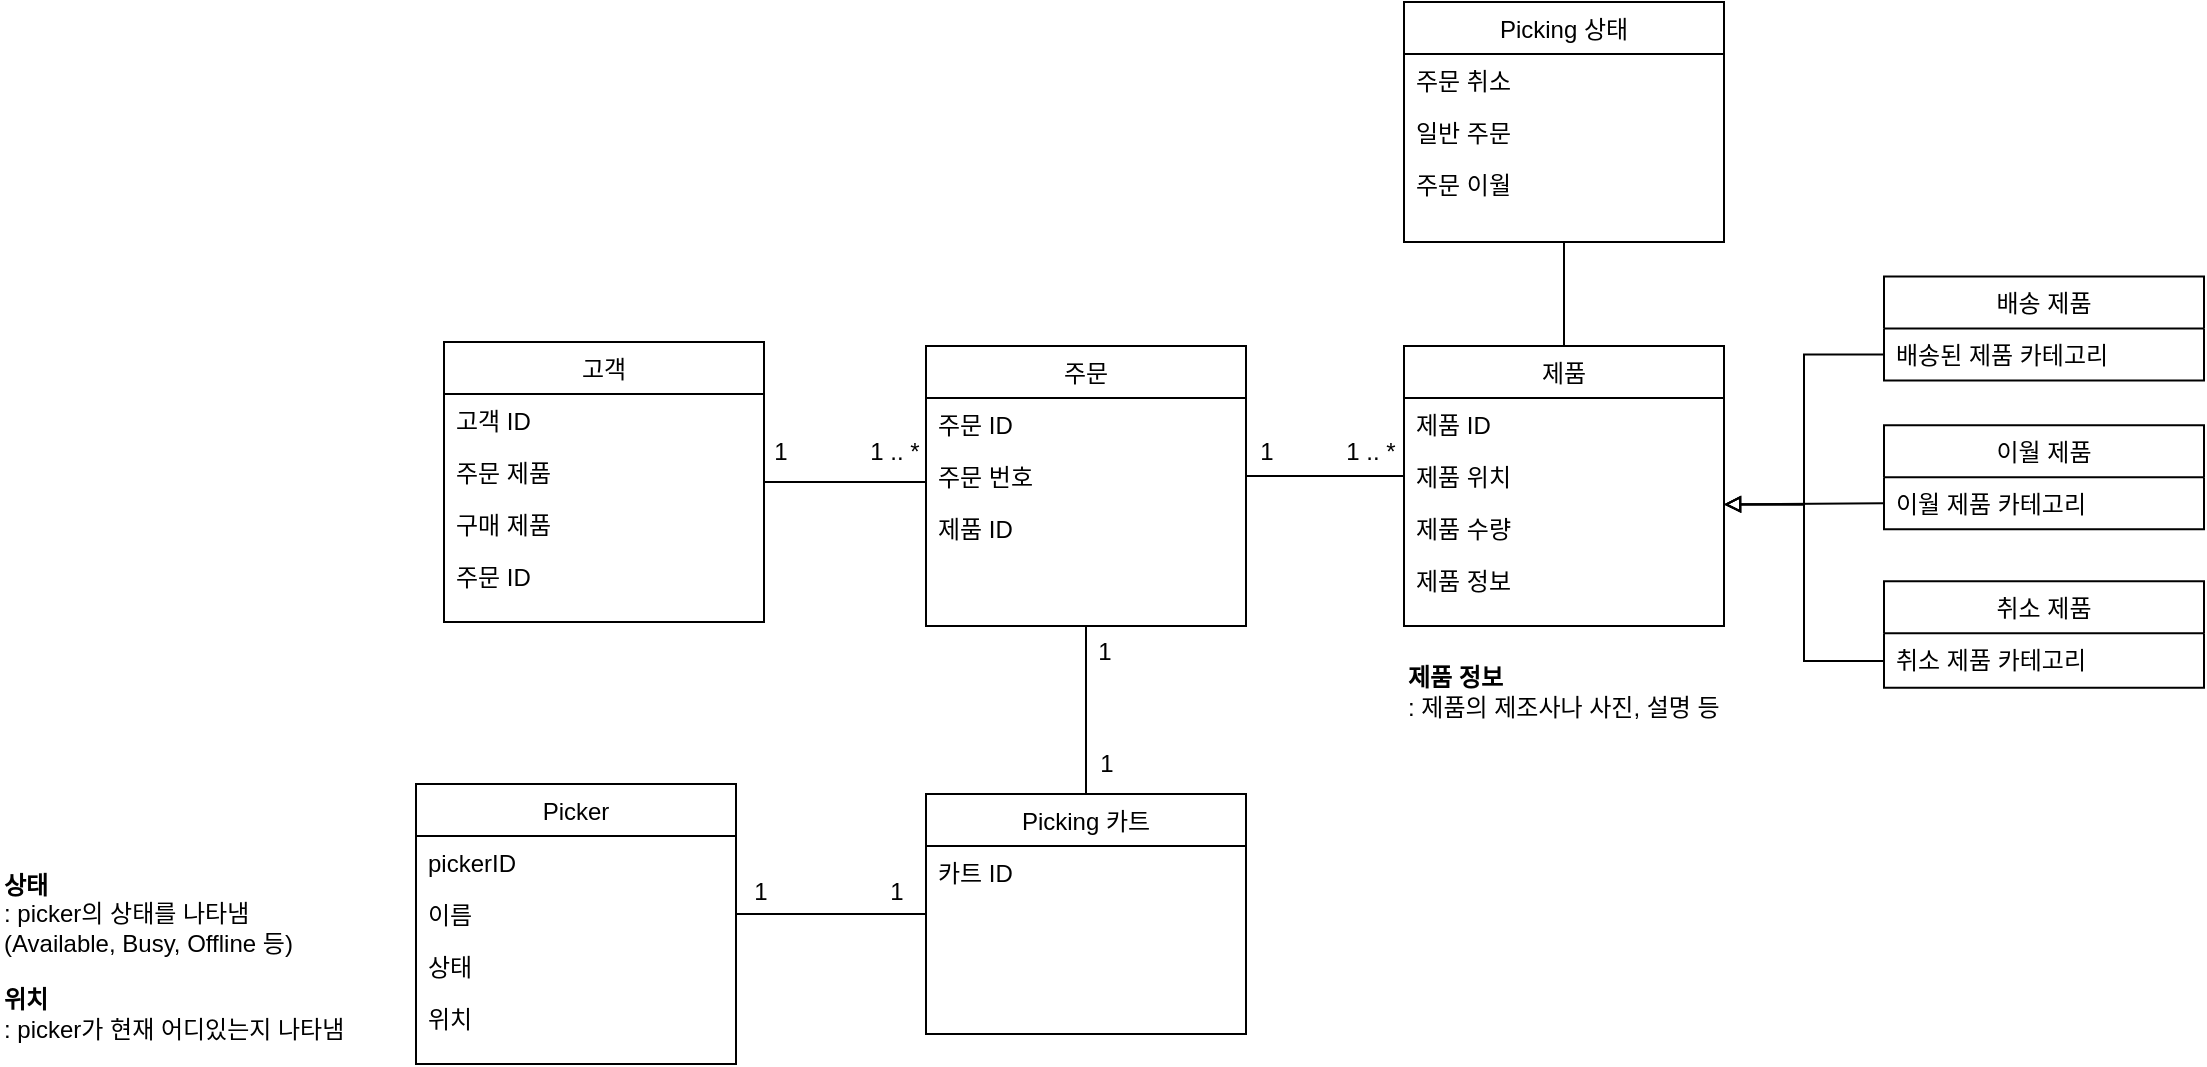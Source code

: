 <mxfile version="21.3.8" type="github">
  <diagram id="C5RBs43oDa-KdzZeNtuy" name="Page-1">
    <mxGraphModel dx="2329" dy="-588" grid="1" gridSize="10" guides="1" tooltips="1" connect="1" arrows="1" fold="1" page="1" pageScale="1" pageWidth="827" pageHeight="1169" math="0" shadow="0">
      <root>
        <mxCell id="WIyWlLk6GJQsqaUBKTNV-0" />
        <mxCell id="WIyWlLk6GJQsqaUBKTNV-1" parent="WIyWlLk6GJQsqaUBKTNV-0" />
        <mxCell id="OuJ51df57hUnCKiVJBcw-0" value="제품" style="swimlane;fontStyle=0;align=center;verticalAlign=top;childLayout=stackLayout;horizontal=1;startSize=26;horizontalStack=0;resizeParent=1;resizeLast=0;collapsible=1;marginBottom=0;rounded=0;shadow=0;strokeWidth=1;" vertex="1" parent="WIyWlLk6GJQsqaUBKTNV-1">
          <mxGeometry x="134" y="1412" width="160" height="140" as="geometry">
            <mxRectangle x="230" y="140" width="160" height="26" as="alternateBounds" />
          </mxGeometry>
        </mxCell>
        <mxCell id="OuJ51df57hUnCKiVJBcw-1" value="제품 ID" style="text;align=left;verticalAlign=top;spacingLeft=4;spacingRight=4;overflow=hidden;rotatable=0;points=[[0,0.5],[1,0.5]];portConstraint=eastwest;rounded=0;shadow=0;html=0;" vertex="1" parent="OuJ51df57hUnCKiVJBcw-0">
          <mxGeometry y="26" width="160" height="26" as="geometry" />
        </mxCell>
        <mxCell id="OuJ51df57hUnCKiVJBcw-2" value="제품 위치" style="text;align=left;verticalAlign=top;spacingLeft=4;spacingRight=4;overflow=hidden;rotatable=0;points=[[0,0.5],[1,0.5]];portConstraint=eastwest;" vertex="1" parent="OuJ51df57hUnCKiVJBcw-0">
          <mxGeometry y="52" width="160" height="26" as="geometry" />
        </mxCell>
        <mxCell id="OuJ51df57hUnCKiVJBcw-3" value="제품 수량" style="text;align=left;verticalAlign=top;spacingLeft=4;spacingRight=4;overflow=hidden;rotatable=0;points=[[0,0.5],[1,0.5]];portConstraint=eastwest;rounded=0;shadow=0;html=0;" vertex="1" parent="OuJ51df57hUnCKiVJBcw-0">
          <mxGeometry y="78" width="160" height="26" as="geometry" />
        </mxCell>
        <mxCell id="OuJ51df57hUnCKiVJBcw-53" value="제품 정보" style="text;align=left;verticalAlign=top;spacingLeft=4;spacingRight=4;overflow=hidden;rotatable=0;points=[[0,0.5],[1,0.5]];portConstraint=eastwest;rounded=0;shadow=0;html=0;" vertex="1" parent="OuJ51df57hUnCKiVJBcw-0">
          <mxGeometry y="104" width="160" height="26" as="geometry" />
        </mxCell>
        <mxCell id="OuJ51df57hUnCKiVJBcw-50" style="rounded=0;orthogonalLoop=1;jettySize=auto;html=1;exitX=0.5;exitY=0;exitDx=0;exitDy=0;entryX=0.5;entryY=1;entryDx=0;entryDy=0;endArrow=none;endFill=0;" edge="1" parent="WIyWlLk6GJQsqaUBKTNV-1" source="OuJ51df57hUnCKiVJBcw-6" target="OuJ51df57hUnCKiVJBcw-12">
          <mxGeometry relative="1" as="geometry" />
        </mxCell>
        <mxCell id="OuJ51df57hUnCKiVJBcw-6" value="Picking 카트" style="swimlane;fontStyle=0;align=center;verticalAlign=top;childLayout=stackLayout;horizontal=1;startSize=26;horizontalStack=0;resizeParent=1;resizeLast=0;collapsible=1;marginBottom=0;rounded=0;shadow=0;strokeWidth=1;" vertex="1" parent="WIyWlLk6GJQsqaUBKTNV-1">
          <mxGeometry x="-105" y="1636" width="160" height="120" as="geometry">
            <mxRectangle x="230" y="140" width="160" height="26" as="alternateBounds" />
          </mxGeometry>
        </mxCell>
        <mxCell id="OuJ51df57hUnCKiVJBcw-7" value="카트 ID" style="text;align=left;verticalAlign=top;spacingLeft=4;spacingRight=4;overflow=hidden;rotatable=0;points=[[0,0.5],[1,0.5]];portConstraint=eastwest;rounded=0;shadow=0;html=0;" vertex="1" parent="OuJ51df57hUnCKiVJBcw-6">
          <mxGeometry y="26" width="160" height="26" as="geometry" />
        </mxCell>
        <mxCell id="OuJ51df57hUnCKiVJBcw-12" value="주문" style="swimlane;fontStyle=0;align=center;verticalAlign=top;childLayout=stackLayout;horizontal=1;startSize=26;horizontalStack=0;resizeParent=1;resizeLast=0;collapsible=1;marginBottom=0;rounded=0;shadow=0;strokeWidth=1;" vertex="1" parent="WIyWlLk6GJQsqaUBKTNV-1">
          <mxGeometry x="-105" y="1412" width="160" height="140" as="geometry">
            <mxRectangle x="230" y="140" width="160" height="26" as="alternateBounds" />
          </mxGeometry>
        </mxCell>
        <mxCell id="OuJ51df57hUnCKiVJBcw-13" value="주문 ID" style="text;align=left;verticalAlign=top;spacingLeft=4;spacingRight=4;overflow=hidden;rotatable=0;points=[[0,0.5],[1,0.5]];portConstraint=eastwest;rounded=0;shadow=0;html=0;" vertex="1" parent="OuJ51df57hUnCKiVJBcw-12">
          <mxGeometry y="26" width="160" height="26" as="geometry" />
        </mxCell>
        <mxCell id="OuJ51df57hUnCKiVJBcw-14" value="주문 번호" style="text;align=left;verticalAlign=top;spacingLeft=4;spacingRight=4;overflow=hidden;rotatable=0;points=[[0,0.5],[1,0.5]];portConstraint=eastwest;" vertex="1" parent="OuJ51df57hUnCKiVJBcw-12">
          <mxGeometry y="52" width="160" height="26" as="geometry" />
        </mxCell>
        <mxCell id="OuJ51df57hUnCKiVJBcw-15" value="제품 ID" style="text;align=left;verticalAlign=top;spacingLeft=4;spacingRight=4;overflow=hidden;rotatable=0;points=[[0,0.5],[1,0.5]];portConstraint=eastwest;rounded=0;shadow=0;html=0;" vertex="1" parent="OuJ51df57hUnCKiVJBcw-12">
          <mxGeometry y="78" width="160" height="26" as="geometry" />
        </mxCell>
        <mxCell id="OuJ51df57hUnCKiVJBcw-48" style="rounded=0;orthogonalLoop=1;jettySize=auto;html=1;exitX=1;exitY=0.5;exitDx=0;exitDy=0;endArrow=none;endFill=0;" edge="1" parent="WIyWlLk6GJQsqaUBKTNV-1" source="OuJ51df57hUnCKiVJBcw-18">
          <mxGeometry relative="1" as="geometry">
            <mxPoint x="-105" y="1480" as="targetPoint" />
          </mxGeometry>
        </mxCell>
        <mxCell id="OuJ51df57hUnCKiVJBcw-18" value="고객" style="swimlane;fontStyle=0;align=center;verticalAlign=top;childLayout=stackLayout;horizontal=1;startSize=26;horizontalStack=0;resizeParent=1;resizeLast=0;collapsible=1;marginBottom=0;rounded=0;shadow=0;strokeWidth=1;" vertex="1" parent="WIyWlLk6GJQsqaUBKTNV-1">
          <mxGeometry x="-346" y="1410" width="160" height="140" as="geometry">
            <mxRectangle x="230" y="140" width="160" height="26" as="alternateBounds" />
          </mxGeometry>
        </mxCell>
        <mxCell id="OuJ51df57hUnCKiVJBcw-19" value="고객 ID" style="text;align=left;verticalAlign=top;spacingLeft=4;spacingRight=4;overflow=hidden;rotatable=0;points=[[0,0.5],[1,0.5]];portConstraint=eastwest;rounded=0;shadow=0;html=0;" vertex="1" parent="OuJ51df57hUnCKiVJBcw-18">
          <mxGeometry y="26" width="160" height="26" as="geometry" />
        </mxCell>
        <mxCell id="OuJ51df57hUnCKiVJBcw-20" value="주문 제품" style="text;align=left;verticalAlign=top;spacingLeft=4;spacingRight=4;overflow=hidden;rotatable=0;points=[[0,0.5],[1,0.5]];portConstraint=eastwest;" vertex="1" parent="OuJ51df57hUnCKiVJBcw-18">
          <mxGeometry y="52" width="160" height="26" as="geometry" />
        </mxCell>
        <mxCell id="OuJ51df57hUnCKiVJBcw-21" value="구매 제품" style="text;align=left;verticalAlign=top;spacingLeft=4;spacingRight=4;overflow=hidden;rotatable=0;points=[[0,0.5],[1,0.5]];portConstraint=eastwest;rounded=0;shadow=0;html=0;" vertex="1" parent="OuJ51df57hUnCKiVJBcw-18">
          <mxGeometry y="78" width="160" height="26" as="geometry" />
        </mxCell>
        <mxCell id="OuJ51df57hUnCKiVJBcw-22" value="주문 ID" style="text;align=left;verticalAlign=top;spacingLeft=4;spacingRight=4;overflow=hidden;rotatable=0;points=[[0,0.5],[1,0.5]];portConstraint=eastwest;rounded=0;shadow=0;html=0;" vertex="1" parent="OuJ51df57hUnCKiVJBcw-18">
          <mxGeometry y="104" width="160" height="26" as="geometry" />
        </mxCell>
        <mxCell id="OuJ51df57hUnCKiVJBcw-24" value="Picker" style="swimlane;fontStyle=0;align=center;verticalAlign=top;childLayout=stackLayout;horizontal=1;startSize=26;horizontalStack=0;resizeParent=1;resizeLast=0;collapsible=1;marginBottom=0;rounded=0;shadow=0;strokeWidth=1;" vertex="1" parent="WIyWlLk6GJQsqaUBKTNV-1">
          <mxGeometry x="-360" y="1631" width="160" height="140" as="geometry">
            <mxRectangle x="230" y="140" width="160" height="26" as="alternateBounds" />
          </mxGeometry>
        </mxCell>
        <mxCell id="OuJ51df57hUnCKiVJBcw-25" value="pickerID" style="text;align=left;verticalAlign=top;spacingLeft=4;spacingRight=4;overflow=hidden;rotatable=0;points=[[0,0.5],[1,0.5]];portConstraint=eastwest;rounded=0;shadow=0;html=0;" vertex="1" parent="OuJ51df57hUnCKiVJBcw-24">
          <mxGeometry y="26" width="160" height="26" as="geometry" />
        </mxCell>
        <mxCell id="OuJ51df57hUnCKiVJBcw-26" value="이름" style="text;align=left;verticalAlign=top;spacingLeft=4;spacingRight=4;overflow=hidden;rotatable=0;points=[[0,0.5],[1,0.5]];portConstraint=eastwest;" vertex="1" parent="OuJ51df57hUnCKiVJBcw-24">
          <mxGeometry y="52" width="160" height="26" as="geometry" />
        </mxCell>
        <mxCell id="OuJ51df57hUnCKiVJBcw-27" value="상태" style="text;align=left;verticalAlign=top;spacingLeft=4;spacingRight=4;overflow=hidden;rotatable=0;points=[[0,0.5],[1,0.5]];portConstraint=eastwest;rounded=0;shadow=0;html=0;" vertex="1" parent="OuJ51df57hUnCKiVJBcw-24">
          <mxGeometry y="78" width="160" height="26" as="geometry" />
        </mxCell>
        <mxCell id="OuJ51df57hUnCKiVJBcw-28" value="위치" style="text;align=left;verticalAlign=top;spacingLeft=4;spacingRight=4;overflow=hidden;rotatable=0;points=[[0,0.5],[1,0.5]];portConstraint=eastwest;rounded=0;shadow=0;html=0;" vertex="1" parent="OuJ51df57hUnCKiVJBcw-24">
          <mxGeometry y="104" width="160" height="26" as="geometry" />
        </mxCell>
        <mxCell id="OuJ51df57hUnCKiVJBcw-36" style="rounded=0;orthogonalLoop=1;jettySize=auto;html=1;entryX=1;entryY=0.5;entryDx=0;entryDy=0;endArrow=block;endFill=0;exitX=0;exitY=0.75;exitDx=0;exitDy=0;" edge="1" parent="WIyWlLk6GJQsqaUBKTNV-1" source="OuJ51df57hUnCKiVJBcw-37">
          <mxGeometry relative="1" as="geometry">
            <mxPoint x="294" y="1491.19" as="targetPoint" />
            <mxPoint x="340" y="1480" as="sourcePoint" />
          </mxGeometry>
        </mxCell>
        <mxCell id="OuJ51df57hUnCKiVJBcw-37" value="이월 제품" style="swimlane;fontStyle=0;align=center;verticalAlign=top;childLayout=stackLayout;horizontal=1;startSize=26;horizontalStack=0;resizeParent=1;resizeLast=0;collapsible=1;marginBottom=0;rounded=0;shadow=0;strokeWidth=1;" vertex="1" parent="WIyWlLk6GJQsqaUBKTNV-1">
          <mxGeometry x="374" y="1451.57" width="160" height="52" as="geometry">
            <mxRectangle x="230" y="140" width="160" height="26" as="alternateBounds" />
          </mxGeometry>
        </mxCell>
        <mxCell id="OuJ51df57hUnCKiVJBcw-38" value="이월 제품 카테고리" style="text;align=left;verticalAlign=top;spacingLeft=4;spacingRight=4;overflow=hidden;rotatable=0;points=[[0,0.5],[1,0.5]];portConstraint=eastwest;rounded=0;shadow=0;html=0;" vertex="1" parent="OuJ51df57hUnCKiVJBcw-37">
          <mxGeometry y="26" width="160" height="26" as="geometry" />
        </mxCell>
        <mxCell id="OuJ51df57hUnCKiVJBcw-39" style="edgeStyle=elbowEdgeStyle;rounded=0;orthogonalLoop=1;jettySize=auto;html=1;exitX=0;exitY=0.75;exitDx=0;exitDy=0;startArrow=none;startFill=0;endArrow=block;endFill=0;entryX=1;entryY=0.5;entryDx=0;entryDy=0;" edge="1" parent="WIyWlLk6GJQsqaUBKTNV-1" source="OuJ51df57hUnCKiVJBcw-40">
          <mxGeometry relative="1" as="geometry">
            <mxPoint x="294" y="1491.19" as="targetPoint" />
          </mxGeometry>
        </mxCell>
        <mxCell id="OuJ51df57hUnCKiVJBcw-40" value="취소 제품" style="swimlane;fontStyle=0;align=center;verticalAlign=top;childLayout=stackLayout;horizontal=1;startSize=26;horizontalStack=0;resizeParent=1;resizeLast=0;collapsible=1;marginBottom=0;rounded=0;shadow=0;strokeWidth=1;" vertex="1" parent="WIyWlLk6GJQsqaUBKTNV-1">
          <mxGeometry x="374" y="1529.57" width="160" height="53.25" as="geometry">
            <mxRectangle x="230" y="140" width="160" height="26" as="alternateBounds" />
          </mxGeometry>
        </mxCell>
        <mxCell id="OuJ51df57hUnCKiVJBcw-41" value="취소 제품 카테고리" style="text;align=left;verticalAlign=top;spacingLeft=4;spacingRight=4;overflow=hidden;rotatable=0;points=[[0,0.5],[1,0.5]];portConstraint=eastwest;rounded=0;shadow=0;html=0;" vertex="1" parent="OuJ51df57hUnCKiVJBcw-40">
          <mxGeometry y="26" width="160" height="26" as="geometry" />
        </mxCell>
        <mxCell id="OuJ51df57hUnCKiVJBcw-42" value="배송 제품" style="swimlane;fontStyle=0;align=center;verticalAlign=top;childLayout=stackLayout;horizontal=1;startSize=26;horizontalStack=0;resizeParent=1;resizeLast=0;collapsible=1;marginBottom=0;rounded=0;shadow=0;strokeWidth=1;" vertex="1" parent="WIyWlLk6GJQsqaUBKTNV-1">
          <mxGeometry x="374" y="1377.19" width="160" height="52" as="geometry">
            <mxRectangle x="230" y="140" width="160" height="26" as="alternateBounds" />
          </mxGeometry>
        </mxCell>
        <mxCell id="OuJ51df57hUnCKiVJBcw-43" value="배송된 제품 카테고리" style="text;align=left;verticalAlign=top;spacingLeft=4;spacingRight=4;overflow=hidden;rotatable=0;points=[[0,0.5],[1,0.5]];portConstraint=eastwest;rounded=0;shadow=0;html=0;" vertex="1" parent="OuJ51df57hUnCKiVJBcw-42">
          <mxGeometry y="26" width="160" height="26" as="geometry" />
        </mxCell>
        <mxCell id="OuJ51df57hUnCKiVJBcw-44" style="edgeStyle=elbowEdgeStyle;rounded=0;orthogonalLoop=1;jettySize=auto;html=1;exitX=0;exitY=0.5;exitDx=0;exitDy=0;endArrow=block;endFill=0;entryX=1;entryY=0.5;entryDx=0;entryDy=0;" edge="1" parent="WIyWlLk6GJQsqaUBKTNV-1" source="OuJ51df57hUnCKiVJBcw-43">
          <mxGeometry relative="1" as="geometry">
            <mxPoint x="294" y="1491.19" as="targetPoint" />
          </mxGeometry>
        </mxCell>
        <mxCell id="OuJ51df57hUnCKiVJBcw-45" style="rounded=0;orthogonalLoop=1;jettySize=auto;html=1;entryX=0;entryY=0.5;entryDx=0;entryDy=0;endArrow=none;endFill=0;exitX=1;exitY=0.5;exitDx=0;exitDy=0;" edge="1" parent="WIyWlLk6GJQsqaUBKTNV-1" source="OuJ51df57hUnCKiVJBcw-26" target="OuJ51df57hUnCKiVJBcw-6">
          <mxGeometry relative="1" as="geometry">
            <mxPoint x="-247" y="1696" as="sourcePoint" />
          </mxGeometry>
        </mxCell>
        <mxCell id="OuJ51df57hUnCKiVJBcw-49" style="rounded=0;orthogonalLoop=1;jettySize=auto;html=1;exitX=1;exitY=0.5;exitDx=0;exitDy=0;entryX=0;entryY=0.5;entryDx=0;entryDy=0;endArrow=none;endFill=0;" edge="1" parent="WIyWlLk6GJQsqaUBKTNV-1" source="OuJ51df57hUnCKiVJBcw-14" target="OuJ51df57hUnCKiVJBcw-2">
          <mxGeometry relative="1" as="geometry" />
        </mxCell>
        <mxCell id="OuJ51df57hUnCKiVJBcw-51" value="&lt;b&gt;상태&lt;/b&gt;&amp;nbsp;&lt;br&gt;: picker의 상태를 나타냄&lt;br&gt;(Available, Busy, Offline 등)" style="text;html=1;strokeColor=none;fillColor=none;align=left;verticalAlign=middle;whiteSpace=wrap;rounded=0;" vertex="1" parent="WIyWlLk6GJQsqaUBKTNV-1">
          <mxGeometry x="-568" y="1671" width="190" height="50" as="geometry" />
        </mxCell>
        <mxCell id="OuJ51df57hUnCKiVJBcw-52" value="&lt;b&gt;위치&lt;/b&gt;&amp;nbsp;&lt;br&gt;: picker가 현재 어디있는지 나타냄" style="text;html=1;strokeColor=none;fillColor=none;align=left;verticalAlign=middle;whiteSpace=wrap;rounded=0;" vertex="1" parent="WIyWlLk6GJQsqaUBKTNV-1">
          <mxGeometry x="-568" y="1721" width="190" height="50" as="geometry" />
        </mxCell>
        <mxCell id="OuJ51df57hUnCKiVJBcw-54" value="&lt;b&gt;제품 정보&lt;/b&gt;&amp;nbsp;&lt;br&gt;: 제품의 제조사나 사진, 설명 등" style="text;html=1;strokeColor=none;fillColor=none;align=left;verticalAlign=middle;whiteSpace=wrap;rounded=0;" vertex="1" parent="WIyWlLk6GJQsqaUBKTNV-1">
          <mxGeometry x="134" y="1560" width="176" height="50" as="geometry" />
        </mxCell>
        <mxCell id="OuJ51df57hUnCKiVJBcw-55" value="1" style="text;html=1;align=center;verticalAlign=middle;resizable=0;points=[];autosize=1;strokeColor=none;fillColor=none;" vertex="1" parent="WIyWlLk6GJQsqaUBKTNV-1">
          <mxGeometry x="-203" y="1670" width="30" height="30" as="geometry" />
        </mxCell>
        <mxCell id="OuJ51df57hUnCKiVJBcw-56" value="1" style="text;html=1;align=center;verticalAlign=middle;resizable=0;points=[];autosize=1;strokeColor=none;fillColor=none;" vertex="1" parent="WIyWlLk6GJQsqaUBKTNV-1">
          <mxGeometry x="-135" y="1670" width="30" height="30" as="geometry" />
        </mxCell>
        <mxCell id="OuJ51df57hUnCKiVJBcw-71" value="" style="edgeStyle=orthogonalEdgeStyle;rounded=0;orthogonalLoop=1;jettySize=auto;html=1;entryX=0.5;entryY=0;entryDx=0;entryDy=0;endArrow=none;endFill=0;" edge="1" parent="WIyWlLk6GJQsqaUBKTNV-1" source="OuJ51df57hUnCKiVJBcw-57" target="OuJ51df57hUnCKiVJBcw-0">
          <mxGeometry relative="1" as="geometry" />
        </mxCell>
        <mxCell id="OuJ51df57hUnCKiVJBcw-57" value="Picking 상태" style="swimlane;fontStyle=0;align=center;verticalAlign=top;childLayout=stackLayout;horizontal=1;startSize=26;horizontalStack=0;resizeParent=1;resizeLast=0;collapsible=1;marginBottom=0;rounded=0;shadow=0;strokeWidth=1;" vertex="1" parent="WIyWlLk6GJQsqaUBKTNV-1">
          <mxGeometry x="134" y="1240" width="160" height="120" as="geometry">
            <mxRectangle x="230" y="140" width="160" height="26" as="alternateBounds" />
          </mxGeometry>
        </mxCell>
        <mxCell id="OuJ51df57hUnCKiVJBcw-58" value="주문 취소" style="text;align=left;verticalAlign=top;spacingLeft=4;spacingRight=4;overflow=hidden;rotatable=0;points=[[0,0.5],[1,0.5]];portConstraint=eastwest;rounded=0;shadow=0;html=0;" vertex="1" parent="OuJ51df57hUnCKiVJBcw-57">
          <mxGeometry y="26" width="160" height="26" as="geometry" />
        </mxCell>
        <mxCell id="OuJ51df57hUnCKiVJBcw-59" value="일반 주문" style="text;align=left;verticalAlign=top;spacingLeft=4;spacingRight=4;overflow=hidden;rotatable=0;points=[[0,0.5],[1,0.5]];portConstraint=eastwest;" vertex="1" parent="OuJ51df57hUnCKiVJBcw-57">
          <mxGeometry y="52" width="160" height="26" as="geometry" />
        </mxCell>
        <mxCell id="OuJ51df57hUnCKiVJBcw-60" value="주문 이월" style="text;align=left;verticalAlign=top;spacingLeft=4;spacingRight=4;overflow=hidden;rotatable=0;points=[[0,0.5],[1,0.5]];portConstraint=eastwest;rounded=0;shadow=0;html=0;" vertex="1" parent="OuJ51df57hUnCKiVJBcw-57">
          <mxGeometry y="78" width="160" height="26" as="geometry" />
        </mxCell>
        <mxCell id="OuJ51df57hUnCKiVJBcw-61" value="1" style="text;html=1;align=center;verticalAlign=middle;resizable=0;points=[];autosize=1;strokeColor=none;fillColor=none;" vertex="1" parent="WIyWlLk6GJQsqaUBKTNV-1">
          <mxGeometry x="-31" y="1550" width="30" height="30" as="geometry" />
        </mxCell>
        <mxCell id="OuJ51df57hUnCKiVJBcw-62" value="1" style="text;html=1;align=center;verticalAlign=middle;resizable=0;points=[];autosize=1;strokeColor=none;fillColor=none;" vertex="1" parent="WIyWlLk6GJQsqaUBKTNV-1">
          <mxGeometry x="-30" y="1606" width="30" height="30" as="geometry" />
        </mxCell>
        <mxCell id="OuJ51df57hUnCKiVJBcw-63" value="1" style="text;html=1;align=center;verticalAlign=middle;resizable=0;points=[];autosize=1;strokeColor=none;fillColor=none;" vertex="1" parent="WIyWlLk6GJQsqaUBKTNV-1">
          <mxGeometry x="-193" y="1450" width="30" height="30" as="geometry" />
        </mxCell>
        <mxCell id="OuJ51df57hUnCKiVJBcw-65" value="1 .. *" style="text;html=1;align=center;verticalAlign=middle;resizable=0;points=[];autosize=1;strokeColor=none;fillColor=none;" vertex="1" parent="WIyWlLk6GJQsqaUBKTNV-1">
          <mxGeometry x="-146" y="1450" width="50" height="30" as="geometry" />
        </mxCell>
        <mxCell id="OuJ51df57hUnCKiVJBcw-66" value="1" style="text;html=1;align=center;verticalAlign=middle;resizable=0;points=[];autosize=1;strokeColor=none;fillColor=none;" vertex="1" parent="WIyWlLk6GJQsqaUBKTNV-1">
          <mxGeometry x="50" y="1450" width="30" height="30" as="geometry" />
        </mxCell>
        <mxCell id="OuJ51df57hUnCKiVJBcw-67" value="1 .. *" style="text;html=1;align=center;verticalAlign=middle;resizable=0;points=[];autosize=1;strokeColor=none;fillColor=none;" vertex="1" parent="WIyWlLk6GJQsqaUBKTNV-1">
          <mxGeometry x="92" y="1450" width="50" height="30" as="geometry" />
        </mxCell>
      </root>
    </mxGraphModel>
  </diagram>
</mxfile>
